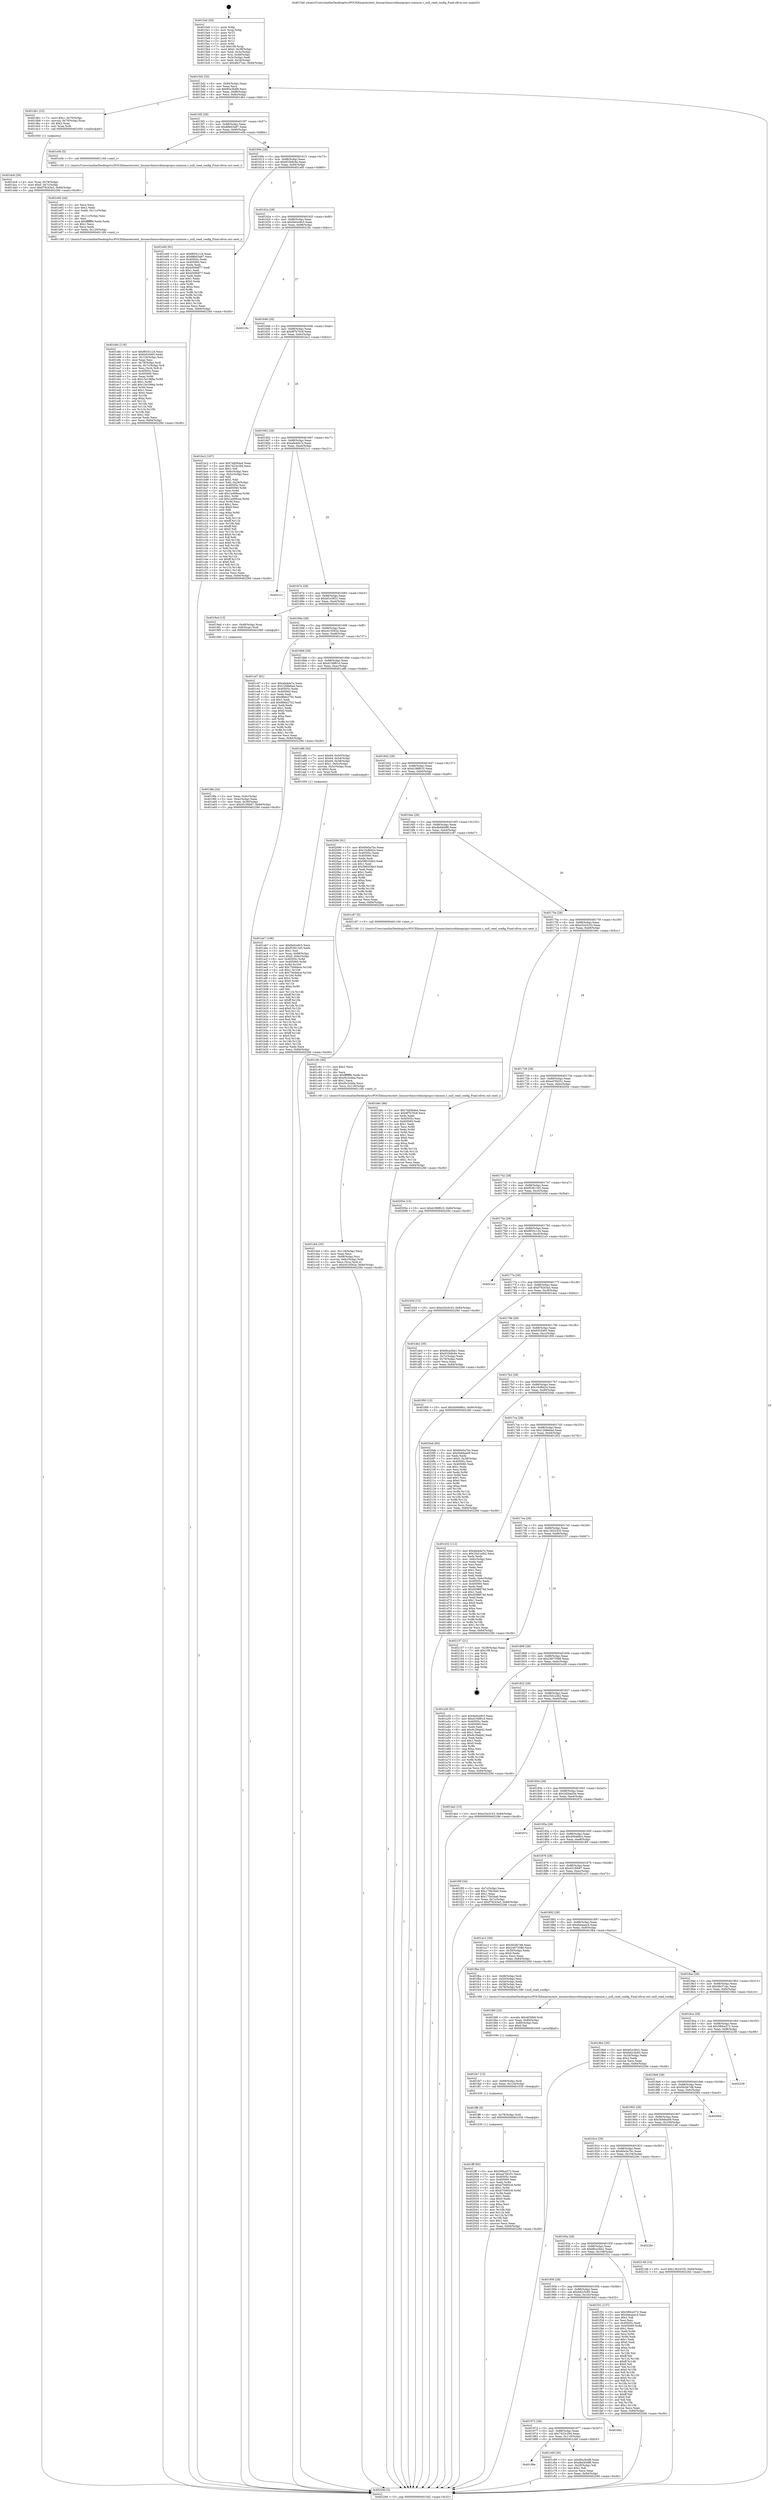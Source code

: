 digraph "0x4015a0" {
  label = "0x4015a0 (/mnt/c/Users/mathe/Desktop/tcc/POCII/binaries/extr_linuxarchmicroblazepcipci-common.c_null_read_config_Final-ollvm.out::main(0))"
  labelloc = "t"
  node[shape=record]

  Entry [label="",width=0.3,height=0.3,shape=circle,fillcolor=black,style=filled]
  "0x4015d2" [label="{
     0x4015d2 [32]\l
     | [instrs]\l
     &nbsp;&nbsp;0x4015d2 \<+6\>: mov -0x84(%rbp),%eax\l
     &nbsp;&nbsp;0x4015d8 \<+2\>: mov %eax,%ecx\l
     &nbsp;&nbsp;0x4015da \<+6\>: sub $0x80a3b4f8,%ecx\l
     &nbsp;&nbsp;0x4015e0 \<+6\>: mov %eax,-0x88(%rbp)\l
     &nbsp;&nbsp;0x4015e6 \<+6\>: mov %ecx,-0x8c(%rbp)\l
     &nbsp;&nbsp;0x4015ec \<+6\>: je 0000000000401db1 \<main+0x811\>\l
  }"]
  "0x401db1" [label="{
     0x401db1 [23]\l
     | [instrs]\l
     &nbsp;&nbsp;0x401db1 \<+7\>: movl $0x1,-0x70(%rbp)\l
     &nbsp;&nbsp;0x401db8 \<+4\>: movslq -0x70(%rbp),%rax\l
     &nbsp;&nbsp;0x401dbc \<+4\>: shl $0x2,%rax\l
     &nbsp;&nbsp;0x401dc0 \<+3\>: mov %rax,%rdi\l
     &nbsp;&nbsp;0x401dc3 \<+5\>: call 0000000000401050 \<malloc@plt\>\l
     | [calls]\l
     &nbsp;&nbsp;0x401050 \{1\} (unknown)\l
  }"]
  "0x4015f2" [label="{
     0x4015f2 [28]\l
     | [instrs]\l
     &nbsp;&nbsp;0x4015f2 \<+5\>: jmp 00000000004015f7 \<main+0x57\>\l
     &nbsp;&nbsp;0x4015f7 \<+6\>: mov -0x88(%rbp),%eax\l
     &nbsp;&nbsp;0x4015fd \<+5\>: sub $0x88b03a87,%eax\l
     &nbsp;&nbsp;0x401602 \<+6\>: mov %eax,-0x90(%rbp)\l
     &nbsp;&nbsp;0x401608 \<+6\>: je 0000000000401e5b \<main+0x8bb\>\l
  }"]
  Exit [label="",width=0.3,height=0.3,shape=circle,fillcolor=black,style=filled,peripheries=2]
  "0x401e5b" [label="{
     0x401e5b [5]\l
     | [instrs]\l
     &nbsp;&nbsp;0x401e5b \<+5\>: call 0000000000401160 \<next_i\>\l
     | [calls]\l
     &nbsp;&nbsp;0x401160 \{1\} (/mnt/c/Users/mathe/Desktop/tcc/POCII/binaries/extr_linuxarchmicroblazepcipci-common.c_null_read_config_Final-ollvm.out::next_i)\l
  }"]
  "0x40160e" [label="{
     0x40160e [28]\l
     | [instrs]\l
     &nbsp;&nbsp;0x40160e \<+5\>: jmp 0000000000401613 \<main+0x73\>\l
     &nbsp;&nbsp;0x401613 \<+6\>: mov -0x88(%rbp),%eax\l
     &nbsp;&nbsp;0x401619 \<+5\>: sub $0x933b8c6e,%eax\l
     &nbsp;&nbsp;0x40161e \<+6\>: mov %eax,-0x94(%rbp)\l
     &nbsp;&nbsp;0x401624 \<+6\>: je 0000000000401e00 \<main+0x860\>\l
  }"]
  "0x401fff" [label="{
     0x401fff [95]\l
     | [instrs]\l
     &nbsp;&nbsp;0x401fff \<+5\>: mov $0x589ce572,%eax\l
     &nbsp;&nbsp;0x402004 \<+5\>: mov $0xed7f4331,%ecx\l
     &nbsp;&nbsp;0x402009 \<+7\>: mov 0x40505c,%edx\l
     &nbsp;&nbsp;0x402010 \<+7\>: mov 0x405060,%esi\l
     &nbsp;&nbsp;0x402017 \<+3\>: mov %edx,%r9d\l
     &nbsp;&nbsp;0x40201a \<+7\>: add $0xb70d65c8,%r9d\l
     &nbsp;&nbsp;0x402021 \<+4\>: sub $0x1,%r9d\l
     &nbsp;&nbsp;0x402025 \<+7\>: sub $0xb70d65c8,%r9d\l
     &nbsp;&nbsp;0x40202c \<+4\>: imul %r9d,%edx\l
     &nbsp;&nbsp;0x402030 \<+3\>: and $0x1,%edx\l
     &nbsp;&nbsp;0x402033 \<+3\>: cmp $0x0,%edx\l
     &nbsp;&nbsp;0x402036 \<+4\>: sete %r10b\l
     &nbsp;&nbsp;0x40203a \<+3\>: cmp $0xa,%esi\l
     &nbsp;&nbsp;0x40203d \<+4\>: setl %r11b\l
     &nbsp;&nbsp;0x402041 \<+3\>: mov %r10b,%bl\l
     &nbsp;&nbsp;0x402044 \<+3\>: and %r11b,%bl\l
     &nbsp;&nbsp;0x402047 \<+3\>: xor %r11b,%r10b\l
     &nbsp;&nbsp;0x40204a \<+3\>: or %r10b,%bl\l
     &nbsp;&nbsp;0x40204d \<+3\>: test $0x1,%bl\l
     &nbsp;&nbsp;0x402050 \<+3\>: cmovne %ecx,%eax\l
     &nbsp;&nbsp;0x402053 \<+6\>: mov %eax,-0x84(%rbp)\l
     &nbsp;&nbsp;0x402059 \<+5\>: jmp 000000000040229d \<main+0xcfd\>\l
  }"]
  "0x401e00" [label="{
     0x401e00 [91]\l
     | [instrs]\l
     &nbsp;&nbsp;0x401e00 \<+5\>: mov $0xf655c124,%eax\l
     &nbsp;&nbsp;0x401e05 \<+5\>: mov $0x88b03a87,%ecx\l
     &nbsp;&nbsp;0x401e0a \<+7\>: mov 0x40505c,%edx\l
     &nbsp;&nbsp;0x401e11 \<+7\>: mov 0x405060,%esi\l
     &nbsp;&nbsp;0x401e18 \<+2\>: mov %edx,%edi\l
     &nbsp;&nbsp;0x401e1a \<+6\>: sub $0xb508df77,%edi\l
     &nbsp;&nbsp;0x401e20 \<+3\>: sub $0x1,%edi\l
     &nbsp;&nbsp;0x401e23 \<+6\>: add $0xb508df77,%edi\l
     &nbsp;&nbsp;0x401e29 \<+3\>: imul %edi,%edx\l
     &nbsp;&nbsp;0x401e2c \<+3\>: and $0x1,%edx\l
     &nbsp;&nbsp;0x401e2f \<+3\>: cmp $0x0,%edx\l
     &nbsp;&nbsp;0x401e32 \<+4\>: sete %r8b\l
     &nbsp;&nbsp;0x401e36 \<+3\>: cmp $0xa,%esi\l
     &nbsp;&nbsp;0x401e39 \<+4\>: setl %r9b\l
     &nbsp;&nbsp;0x401e3d \<+3\>: mov %r8b,%r10b\l
     &nbsp;&nbsp;0x401e40 \<+3\>: and %r9b,%r10b\l
     &nbsp;&nbsp;0x401e43 \<+3\>: xor %r9b,%r8b\l
     &nbsp;&nbsp;0x401e46 \<+3\>: or %r8b,%r10b\l
     &nbsp;&nbsp;0x401e49 \<+4\>: test $0x1,%r10b\l
     &nbsp;&nbsp;0x401e4d \<+3\>: cmovne %ecx,%eax\l
     &nbsp;&nbsp;0x401e50 \<+6\>: mov %eax,-0x84(%rbp)\l
     &nbsp;&nbsp;0x401e56 \<+5\>: jmp 000000000040229d \<main+0xcfd\>\l
  }"]
  "0x40162a" [label="{
     0x40162a [28]\l
     | [instrs]\l
     &nbsp;&nbsp;0x40162a \<+5\>: jmp 000000000040162f \<main+0x8f\>\l
     &nbsp;&nbsp;0x40162f \<+6\>: mov -0x88(%rbp),%eax\l
     &nbsp;&nbsp;0x401635 \<+5\>: sub $0x9a0ce9c5,%eax\l
     &nbsp;&nbsp;0x40163a \<+6\>: mov %eax,-0x98(%rbp)\l
     &nbsp;&nbsp;0x401640 \<+6\>: je 000000000040216c \<main+0xbcc\>\l
  }"]
  "0x401ff6" [label="{
     0x401ff6 [9]\l
     | [instrs]\l
     &nbsp;&nbsp;0x401ff6 \<+4\>: mov -0x78(%rbp),%rdi\l
     &nbsp;&nbsp;0x401ffa \<+5\>: call 0000000000401030 \<free@plt\>\l
     | [calls]\l
     &nbsp;&nbsp;0x401030 \{1\} (unknown)\l
  }"]
  "0x40216c" [label="{
     0x40216c\l
  }", style=dashed]
  "0x401646" [label="{
     0x401646 [28]\l
     | [instrs]\l
     &nbsp;&nbsp;0x401646 \<+5\>: jmp 000000000040164b \<main+0xab\>\l
     &nbsp;&nbsp;0x40164b \<+6\>: mov -0x88(%rbp),%eax\l
     &nbsp;&nbsp;0x401651 \<+5\>: sub $0x9f7b70c8,%eax\l
     &nbsp;&nbsp;0x401656 \<+6\>: mov %eax,-0x9c(%rbp)\l
     &nbsp;&nbsp;0x40165c \<+6\>: je 0000000000401bc2 \<main+0x622\>\l
  }"]
  "0x401fe7" [label="{
     0x401fe7 [15]\l
     | [instrs]\l
     &nbsp;&nbsp;0x401fe7 \<+4\>: mov -0x68(%rbp),%rdi\l
     &nbsp;&nbsp;0x401feb \<+6\>: mov %eax,-0x124(%rbp)\l
     &nbsp;&nbsp;0x401ff1 \<+5\>: call 0000000000401030 \<free@plt\>\l
     | [calls]\l
     &nbsp;&nbsp;0x401030 \{1\} (unknown)\l
  }"]
  "0x401bc2" [label="{
     0x401bc2 [167]\l
     | [instrs]\l
     &nbsp;&nbsp;0x401bc2 \<+5\>: mov $0x7dd564e4,%eax\l
     &nbsp;&nbsp;0x401bc7 \<+5\>: mov $0x7423c294,%ecx\l
     &nbsp;&nbsp;0x401bcc \<+2\>: mov $0x1,%dl\l
     &nbsp;&nbsp;0x401bce \<+3\>: mov -0x6c(%rbp),%esi\l
     &nbsp;&nbsp;0x401bd1 \<+3\>: cmp -0x5c(%rbp),%esi\l
     &nbsp;&nbsp;0x401bd4 \<+4\>: setl %dil\l
     &nbsp;&nbsp;0x401bd8 \<+4\>: and $0x1,%dil\l
     &nbsp;&nbsp;0x401bdc \<+4\>: mov %dil,-0x29(%rbp)\l
     &nbsp;&nbsp;0x401be0 \<+7\>: mov 0x40505c,%esi\l
     &nbsp;&nbsp;0x401be7 \<+8\>: mov 0x405060,%r8d\l
     &nbsp;&nbsp;0x401bef \<+3\>: mov %esi,%r9d\l
     &nbsp;&nbsp;0x401bf2 \<+7\>: add $0x1a499cea,%r9d\l
     &nbsp;&nbsp;0x401bf9 \<+4\>: sub $0x1,%r9d\l
     &nbsp;&nbsp;0x401bfd \<+7\>: sub $0x1a499cea,%r9d\l
     &nbsp;&nbsp;0x401c04 \<+4\>: imul %r9d,%esi\l
     &nbsp;&nbsp;0x401c08 \<+3\>: and $0x1,%esi\l
     &nbsp;&nbsp;0x401c0b \<+3\>: cmp $0x0,%esi\l
     &nbsp;&nbsp;0x401c0e \<+4\>: sete %dil\l
     &nbsp;&nbsp;0x401c12 \<+4\>: cmp $0xa,%r8d\l
     &nbsp;&nbsp;0x401c16 \<+4\>: setl %r10b\l
     &nbsp;&nbsp;0x401c1a \<+3\>: mov %dil,%r11b\l
     &nbsp;&nbsp;0x401c1d \<+4\>: xor $0xff,%r11b\l
     &nbsp;&nbsp;0x401c21 \<+3\>: mov %r10b,%bl\l
     &nbsp;&nbsp;0x401c24 \<+3\>: xor $0xff,%bl\l
     &nbsp;&nbsp;0x401c27 \<+3\>: xor $0x0,%dl\l
     &nbsp;&nbsp;0x401c2a \<+3\>: mov %r11b,%r14b\l
     &nbsp;&nbsp;0x401c2d \<+4\>: and $0x0,%r14b\l
     &nbsp;&nbsp;0x401c31 \<+3\>: and %dl,%dil\l
     &nbsp;&nbsp;0x401c34 \<+3\>: mov %bl,%r15b\l
     &nbsp;&nbsp;0x401c37 \<+4\>: and $0x0,%r15b\l
     &nbsp;&nbsp;0x401c3b \<+3\>: and %dl,%r10b\l
     &nbsp;&nbsp;0x401c3e \<+3\>: or %dil,%r14b\l
     &nbsp;&nbsp;0x401c41 \<+3\>: or %r10b,%r15b\l
     &nbsp;&nbsp;0x401c44 \<+3\>: xor %r15b,%r14b\l
     &nbsp;&nbsp;0x401c47 \<+3\>: or %bl,%r11b\l
     &nbsp;&nbsp;0x401c4a \<+4\>: xor $0xff,%r11b\l
     &nbsp;&nbsp;0x401c4e \<+3\>: or $0x0,%dl\l
     &nbsp;&nbsp;0x401c51 \<+3\>: and %dl,%r11b\l
     &nbsp;&nbsp;0x401c54 \<+3\>: or %r11b,%r14b\l
     &nbsp;&nbsp;0x401c57 \<+4\>: test $0x1,%r14b\l
     &nbsp;&nbsp;0x401c5b \<+3\>: cmovne %ecx,%eax\l
     &nbsp;&nbsp;0x401c5e \<+6\>: mov %eax,-0x84(%rbp)\l
     &nbsp;&nbsp;0x401c64 \<+5\>: jmp 000000000040229d \<main+0xcfd\>\l
  }"]
  "0x401662" [label="{
     0x401662 [28]\l
     | [instrs]\l
     &nbsp;&nbsp;0x401662 \<+5\>: jmp 0000000000401667 \<main+0xc7\>\l
     &nbsp;&nbsp;0x401667 \<+6\>: mov -0x88(%rbp),%eax\l
     &nbsp;&nbsp;0x40166d \<+5\>: sub $0xafa4da7e,%eax\l
     &nbsp;&nbsp;0x401672 \<+6\>: mov %eax,-0xa0(%rbp)\l
     &nbsp;&nbsp;0x401678 \<+6\>: je 00000000004021c1 \<main+0xc21\>\l
  }"]
  "0x401fd0" [label="{
     0x401fd0 [23]\l
     | [instrs]\l
     &nbsp;&nbsp;0x401fd0 \<+10\>: movabs $0x4030b6,%rdi\l
     &nbsp;&nbsp;0x401fda \<+3\>: mov %eax,-0x80(%rbp)\l
     &nbsp;&nbsp;0x401fdd \<+3\>: mov -0x80(%rbp),%esi\l
     &nbsp;&nbsp;0x401fe0 \<+2\>: mov $0x0,%al\l
     &nbsp;&nbsp;0x401fe2 \<+5\>: call 0000000000401040 \<printf@plt\>\l
     | [calls]\l
     &nbsp;&nbsp;0x401040 \{1\} (unknown)\l
  }"]
  "0x4021c1" [label="{
     0x4021c1\l
  }", style=dashed]
  "0x40167e" [label="{
     0x40167e [28]\l
     | [instrs]\l
     &nbsp;&nbsp;0x40167e \<+5\>: jmp 0000000000401683 \<main+0xe3\>\l
     &nbsp;&nbsp;0x401683 \<+6\>: mov -0x88(%rbp),%eax\l
     &nbsp;&nbsp;0x401689 \<+5\>: sub $0xbf1e3831,%eax\l
     &nbsp;&nbsp;0x40168e \<+6\>: mov %eax,-0xa4(%rbp)\l
     &nbsp;&nbsp;0x401694 \<+6\>: je 00000000004019ed \<main+0x44d\>\l
  }"]
  "0x401e8c" [label="{
     0x401e8c [116]\l
     | [instrs]\l
     &nbsp;&nbsp;0x401e8c \<+5\>: mov $0xf655c124,%ecx\l
     &nbsp;&nbsp;0x401e91 \<+5\>: mov $0xfcf16465,%edx\l
     &nbsp;&nbsp;0x401e96 \<+6\>: mov -0x120(%rbp),%esi\l
     &nbsp;&nbsp;0x401e9c \<+3\>: imul %eax,%esi\l
     &nbsp;&nbsp;0x401e9f \<+4\>: mov -0x78(%rbp),%rdi\l
     &nbsp;&nbsp;0x401ea3 \<+4\>: movslq -0x7c(%rbp),%r8\l
     &nbsp;&nbsp;0x401ea7 \<+4\>: mov %esi,(%rdi,%r8,4)\l
     &nbsp;&nbsp;0x401eab \<+7\>: mov 0x40505c,%eax\l
     &nbsp;&nbsp;0x401eb2 \<+7\>: mov 0x405060,%esi\l
     &nbsp;&nbsp;0x401eb9 \<+3\>: mov %eax,%r9d\l
     &nbsp;&nbsp;0x401ebc \<+7\>: sub $0x15e1066a,%r9d\l
     &nbsp;&nbsp;0x401ec3 \<+4\>: sub $0x1,%r9d\l
     &nbsp;&nbsp;0x401ec7 \<+7\>: add $0x15e1066a,%r9d\l
     &nbsp;&nbsp;0x401ece \<+4\>: imul %r9d,%eax\l
     &nbsp;&nbsp;0x401ed2 \<+3\>: and $0x1,%eax\l
     &nbsp;&nbsp;0x401ed5 \<+3\>: cmp $0x0,%eax\l
     &nbsp;&nbsp;0x401ed8 \<+4\>: sete %r10b\l
     &nbsp;&nbsp;0x401edc \<+3\>: cmp $0xa,%esi\l
     &nbsp;&nbsp;0x401edf \<+4\>: setl %r11b\l
     &nbsp;&nbsp;0x401ee3 \<+3\>: mov %r10b,%bl\l
     &nbsp;&nbsp;0x401ee6 \<+3\>: and %r11b,%bl\l
     &nbsp;&nbsp;0x401ee9 \<+3\>: xor %r11b,%r10b\l
     &nbsp;&nbsp;0x401eec \<+3\>: or %r10b,%bl\l
     &nbsp;&nbsp;0x401eef \<+3\>: test $0x1,%bl\l
     &nbsp;&nbsp;0x401ef2 \<+3\>: cmovne %edx,%ecx\l
     &nbsp;&nbsp;0x401ef5 \<+6\>: mov %ecx,-0x84(%rbp)\l
     &nbsp;&nbsp;0x401efb \<+5\>: jmp 000000000040229d \<main+0xcfd\>\l
  }"]
  "0x4019ed" [label="{
     0x4019ed [13]\l
     | [instrs]\l
     &nbsp;&nbsp;0x4019ed \<+4\>: mov -0x48(%rbp),%rax\l
     &nbsp;&nbsp;0x4019f1 \<+4\>: mov 0x8(%rax),%rdi\l
     &nbsp;&nbsp;0x4019f5 \<+5\>: call 0000000000401060 \<atoi@plt\>\l
     | [calls]\l
     &nbsp;&nbsp;0x401060 \{1\} (unknown)\l
  }"]
  "0x40169a" [label="{
     0x40169a [28]\l
     | [instrs]\l
     &nbsp;&nbsp;0x40169a \<+5\>: jmp 000000000040169f \<main+0xff\>\l
     &nbsp;&nbsp;0x40169f \<+6\>: mov -0x88(%rbp),%eax\l
     &nbsp;&nbsp;0x4016a5 \<+5\>: sub $0xc610562e,%eax\l
     &nbsp;&nbsp;0x4016aa \<+6\>: mov %eax,-0xa8(%rbp)\l
     &nbsp;&nbsp;0x4016b0 \<+6\>: je 0000000000401cd7 \<main+0x737\>\l
  }"]
  "0x401e60" [label="{
     0x401e60 [44]\l
     | [instrs]\l
     &nbsp;&nbsp;0x401e60 \<+2\>: xor %ecx,%ecx\l
     &nbsp;&nbsp;0x401e62 \<+5\>: mov $0x2,%edx\l
     &nbsp;&nbsp;0x401e67 \<+6\>: mov %edx,-0x11c(%rbp)\l
     &nbsp;&nbsp;0x401e6d \<+1\>: cltd\l
     &nbsp;&nbsp;0x401e6e \<+6\>: mov -0x11c(%rbp),%esi\l
     &nbsp;&nbsp;0x401e74 \<+2\>: idiv %esi\l
     &nbsp;&nbsp;0x401e76 \<+6\>: imul $0xfffffffe,%edx,%edx\l
     &nbsp;&nbsp;0x401e7c \<+3\>: sub $0x1,%ecx\l
     &nbsp;&nbsp;0x401e7f \<+2\>: sub %ecx,%edx\l
     &nbsp;&nbsp;0x401e81 \<+6\>: mov %edx,-0x120(%rbp)\l
     &nbsp;&nbsp;0x401e87 \<+5\>: call 0000000000401160 \<next_i\>\l
     | [calls]\l
     &nbsp;&nbsp;0x401160 \{1\} (/mnt/c/Users/mathe/Desktop/tcc/POCII/binaries/extr_linuxarchmicroblazepcipci-common.c_null_read_config_Final-ollvm.out::next_i)\l
  }"]
  "0x401cd7" [label="{
     0x401cd7 [91]\l
     | [instrs]\l
     &nbsp;&nbsp;0x401cd7 \<+5\>: mov $0xafa4da7e,%eax\l
     &nbsp;&nbsp;0x401cdc \<+5\>: mov $0x1268e6ad,%ecx\l
     &nbsp;&nbsp;0x401ce1 \<+7\>: mov 0x40505c,%edx\l
     &nbsp;&nbsp;0x401ce8 \<+7\>: mov 0x405060,%esi\l
     &nbsp;&nbsp;0x401cef \<+2\>: mov %edx,%edi\l
     &nbsp;&nbsp;0x401cf1 \<+6\>: sub $0x966e2702,%edi\l
     &nbsp;&nbsp;0x401cf7 \<+3\>: sub $0x1,%edi\l
     &nbsp;&nbsp;0x401cfa \<+6\>: add $0x966e2702,%edi\l
     &nbsp;&nbsp;0x401d00 \<+3\>: imul %edi,%edx\l
     &nbsp;&nbsp;0x401d03 \<+3\>: and $0x1,%edx\l
     &nbsp;&nbsp;0x401d06 \<+3\>: cmp $0x0,%edx\l
     &nbsp;&nbsp;0x401d09 \<+4\>: sete %r8b\l
     &nbsp;&nbsp;0x401d0d \<+3\>: cmp $0xa,%esi\l
     &nbsp;&nbsp;0x401d10 \<+4\>: setl %r9b\l
     &nbsp;&nbsp;0x401d14 \<+3\>: mov %r8b,%r10b\l
     &nbsp;&nbsp;0x401d17 \<+3\>: and %r9b,%r10b\l
     &nbsp;&nbsp;0x401d1a \<+3\>: xor %r9b,%r8b\l
     &nbsp;&nbsp;0x401d1d \<+3\>: or %r8b,%r10b\l
     &nbsp;&nbsp;0x401d20 \<+4\>: test $0x1,%r10b\l
     &nbsp;&nbsp;0x401d24 \<+3\>: cmovne %ecx,%eax\l
     &nbsp;&nbsp;0x401d27 \<+6\>: mov %eax,-0x84(%rbp)\l
     &nbsp;&nbsp;0x401d2d \<+5\>: jmp 000000000040229d \<main+0xcfd\>\l
  }"]
  "0x4016b6" [label="{
     0x4016b6 [28]\l
     | [instrs]\l
     &nbsp;&nbsp;0x4016b6 \<+5\>: jmp 00000000004016bb \<main+0x11b\>\l
     &nbsp;&nbsp;0x4016bb \<+6\>: mov -0x88(%rbp),%eax\l
     &nbsp;&nbsp;0x4016c1 \<+5\>: sub $0xd156f61d,%eax\l
     &nbsp;&nbsp;0x4016c6 \<+6\>: mov %eax,-0xac(%rbp)\l
     &nbsp;&nbsp;0x4016cc \<+6\>: je 0000000000401a8b \<main+0x4eb\>\l
  }"]
  "0x401dc8" [label="{
     0x401dc8 [26]\l
     | [instrs]\l
     &nbsp;&nbsp;0x401dc8 \<+4\>: mov %rax,-0x78(%rbp)\l
     &nbsp;&nbsp;0x401dcc \<+7\>: movl $0x0,-0x7c(%rbp)\l
     &nbsp;&nbsp;0x401dd3 \<+10\>: movl $0xf79243a3,-0x84(%rbp)\l
     &nbsp;&nbsp;0x401ddd \<+5\>: jmp 000000000040229d \<main+0xcfd\>\l
  }"]
  "0x401a8b" [label="{
     0x401a8b [44]\l
     | [instrs]\l
     &nbsp;&nbsp;0x401a8b \<+7\>: movl $0x64,-0x50(%rbp)\l
     &nbsp;&nbsp;0x401a92 \<+7\>: movl $0x64,-0x54(%rbp)\l
     &nbsp;&nbsp;0x401a99 \<+7\>: movl $0x64,-0x58(%rbp)\l
     &nbsp;&nbsp;0x401aa0 \<+7\>: movl $0x1,-0x5c(%rbp)\l
     &nbsp;&nbsp;0x401aa7 \<+4\>: movslq -0x5c(%rbp),%rax\l
     &nbsp;&nbsp;0x401aab \<+4\>: shl $0x2,%rax\l
     &nbsp;&nbsp;0x401aaf \<+3\>: mov %rax,%rdi\l
     &nbsp;&nbsp;0x401ab2 \<+5\>: call 0000000000401050 \<malloc@plt\>\l
     | [calls]\l
     &nbsp;&nbsp;0x401050 \{1\} (unknown)\l
  }"]
  "0x4016d2" [label="{
     0x4016d2 [28]\l
     | [instrs]\l
     &nbsp;&nbsp;0x4016d2 \<+5\>: jmp 00000000004016d7 \<main+0x137\>\l
     &nbsp;&nbsp;0x4016d7 \<+6\>: mov -0x88(%rbp),%eax\l
     &nbsp;&nbsp;0x4016dd \<+5\>: sub $0xd186f610,%eax\l
     &nbsp;&nbsp;0x4016e2 \<+6\>: mov %eax,-0xb0(%rbp)\l
     &nbsp;&nbsp;0x4016e8 \<+6\>: je 0000000000402090 \<main+0xaf0\>\l
  }"]
  "0x401cb4" [label="{
     0x401cb4 [35]\l
     | [instrs]\l
     &nbsp;&nbsp;0x401cb4 \<+6\>: mov -0x118(%rbp),%ecx\l
     &nbsp;&nbsp;0x401cba \<+3\>: imul %eax,%ecx\l
     &nbsp;&nbsp;0x401cbd \<+4\>: mov -0x68(%rbp),%rsi\l
     &nbsp;&nbsp;0x401cc1 \<+4\>: movslq -0x6c(%rbp),%rdi\l
     &nbsp;&nbsp;0x401cc5 \<+3\>: mov %ecx,(%rsi,%rdi,4)\l
     &nbsp;&nbsp;0x401cc8 \<+10\>: movl $0xc610562e,-0x84(%rbp)\l
     &nbsp;&nbsp;0x401cd2 \<+5\>: jmp 000000000040229d \<main+0xcfd\>\l
  }"]
  "0x402090" [label="{
     0x402090 [91]\l
     | [instrs]\l
     &nbsp;&nbsp;0x402090 \<+5\>: mov $0x60e5a7bc,%eax\l
     &nbsp;&nbsp;0x402095 \<+5\>: mov $0x10cf6d24,%ecx\l
     &nbsp;&nbsp;0x40209a \<+7\>: mov 0x40505c,%edx\l
     &nbsp;&nbsp;0x4020a1 \<+7\>: mov 0x405060,%esi\l
     &nbsp;&nbsp;0x4020a8 \<+2\>: mov %edx,%edi\l
     &nbsp;&nbsp;0x4020aa \<+6\>: sub $0x586204b3,%edi\l
     &nbsp;&nbsp;0x4020b0 \<+3\>: sub $0x1,%edi\l
     &nbsp;&nbsp;0x4020b3 \<+6\>: add $0x586204b3,%edi\l
     &nbsp;&nbsp;0x4020b9 \<+3\>: imul %edi,%edx\l
     &nbsp;&nbsp;0x4020bc \<+3\>: and $0x1,%edx\l
     &nbsp;&nbsp;0x4020bf \<+3\>: cmp $0x0,%edx\l
     &nbsp;&nbsp;0x4020c2 \<+4\>: sete %r8b\l
     &nbsp;&nbsp;0x4020c6 \<+3\>: cmp $0xa,%esi\l
     &nbsp;&nbsp;0x4020c9 \<+4\>: setl %r9b\l
     &nbsp;&nbsp;0x4020cd \<+3\>: mov %r8b,%r10b\l
     &nbsp;&nbsp;0x4020d0 \<+3\>: and %r9b,%r10b\l
     &nbsp;&nbsp;0x4020d3 \<+3\>: xor %r9b,%r8b\l
     &nbsp;&nbsp;0x4020d6 \<+3\>: or %r8b,%r10b\l
     &nbsp;&nbsp;0x4020d9 \<+4\>: test $0x1,%r10b\l
     &nbsp;&nbsp;0x4020dd \<+3\>: cmovne %ecx,%eax\l
     &nbsp;&nbsp;0x4020e0 \<+6\>: mov %eax,-0x84(%rbp)\l
     &nbsp;&nbsp;0x4020e6 \<+5\>: jmp 000000000040229d \<main+0xcfd\>\l
  }"]
  "0x4016ee" [label="{
     0x4016ee [28]\l
     | [instrs]\l
     &nbsp;&nbsp;0x4016ee \<+5\>: jmp 00000000004016f3 \<main+0x153\>\l
     &nbsp;&nbsp;0x4016f3 \<+6\>: mov -0x88(%rbp),%eax\l
     &nbsp;&nbsp;0x4016f9 \<+5\>: sub $0xdbd40df8,%eax\l
     &nbsp;&nbsp;0x4016fe \<+6\>: mov %eax,-0xb4(%rbp)\l
     &nbsp;&nbsp;0x401704 \<+6\>: je 0000000000401c87 \<main+0x6e7\>\l
  }"]
  "0x401c8c" [label="{
     0x401c8c [40]\l
     | [instrs]\l
     &nbsp;&nbsp;0x401c8c \<+5\>: mov $0x2,%ecx\l
     &nbsp;&nbsp;0x401c91 \<+1\>: cltd\l
     &nbsp;&nbsp;0x401c92 \<+2\>: idiv %ecx\l
     &nbsp;&nbsp;0x401c94 \<+6\>: imul $0xfffffffe,%edx,%ecx\l
     &nbsp;&nbsp;0x401c9a \<+6\>: add $0xd5c3cbba,%ecx\l
     &nbsp;&nbsp;0x401ca0 \<+3\>: add $0x1,%ecx\l
     &nbsp;&nbsp;0x401ca3 \<+6\>: sub $0xd5c3cbba,%ecx\l
     &nbsp;&nbsp;0x401ca9 \<+6\>: mov %ecx,-0x118(%rbp)\l
     &nbsp;&nbsp;0x401caf \<+5\>: call 0000000000401160 \<next_i\>\l
     | [calls]\l
     &nbsp;&nbsp;0x401160 \{1\} (/mnt/c/Users/mathe/Desktop/tcc/POCII/binaries/extr_linuxarchmicroblazepcipci-common.c_null_read_config_Final-ollvm.out::next_i)\l
  }"]
  "0x401c87" [label="{
     0x401c87 [5]\l
     | [instrs]\l
     &nbsp;&nbsp;0x401c87 \<+5\>: call 0000000000401160 \<next_i\>\l
     | [calls]\l
     &nbsp;&nbsp;0x401160 \{1\} (/mnt/c/Users/mathe/Desktop/tcc/POCII/binaries/extr_linuxarchmicroblazepcipci-common.c_null_read_config_Final-ollvm.out::next_i)\l
  }"]
  "0x40170a" [label="{
     0x40170a [28]\l
     | [instrs]\l
     &nbsp;&nbsp;0x40170a \<+5\>: jmp 000000000040170f \<main+0x16f\>\l
     &nbsp;&nbsp;0x40170f \<+6\>: mov -0x88(%rbp),%eax\l
     &nbsp;&nbsp;0x401715 \<+5\>: sub $0xe32e3c53,%eax\l
     &nbsp;&nbsp;0x40171a \<+6\>: mov %eax,-0xb8(%rbp)\l
     &nbsp;&nbsp;0x401720 \<+6\>: je 0000000000401b6c \<main+0x5cc\>\l
  }"]
  "0x40198e" [label="{
     0x40198e\l
  }", style=dashed]
  "0x401b6c" [label="{
     0x401b6c [86]\l
     | [instrs]\l
     &nbsp;&nbsp;0x401b6c \<+5\>: mov $0x7dd564e4,%eax\l
     &nbsp;&nbsp;0x401b71 \<+5\>: mov $0x9f7b70c8,%ecx\l
     &nbsp;&nbsp;0x401b76 \<+2\>: xor %edx,%edx\l
     &nbsp;&nbsp;0x401b78 \<+7\>: mov 0x40505c,%esi\l
     &nbsp;&nbsp;0x401b7f \<+7\>: mov 0x405060,%edi\l
     &nbsp;&nbsp;0x401b86 \<+3\>: sub $0x1,%edx\l
     &nbsp;&nbsp;0x401b89 \<+3\>: mov %esi,%r8d\l
     &nbsp;&nbsp;0x401b8c \<+3\>: add %edx,%r8d\l
     &nbsp;&nbsp;0x401b8f \<+4\>: imul %r8d,%esi\l
     &nbsp;&nbsp;0x401b93 \<+3\>: and $0x1,%esi\l
     &nbsp;&nbsp;0x401b96 \<+3\>: cmp $0x0,%esi\l
     &nbsp;&nbsp;0x401b99 \<+4\>: sete %r9b\l
     &nbsp;&nbsp;0x401b9d \<+3\>: cmp $0xa,%edi\l
     &nbsp;&nbsp;0x401ba0 \<+4\>: setl %r10b\l
     &nbsp;&nbsp;0x401ba4 \<+3\>: mov %r9b,%r11b\l
     &nbsp;&nbsp;0x401ba7 \<+3\>: and %r10b,%r11b\l
     &nbsp;&nbsp;0x401baa \<+3\>: xor %r10b,%r9b\l
     &nbsp;&nbsp;0x401bad \<+3\>: or %r9b,%r11b\l
     &nbsp;&nbsp;0x401bb0 \<+4\>: test $0x1,%r11b\l
     &nbsp;&nbsp;0x401bb4 \<+3\>: cmovne %ecx,%eax\l
     &nbsp;&nbsp;0x401bb7 \<+6\>: mov %eax,-0x84(%rbp)\l
     &nbsp;&nbsp;0x401bbd \<+5\>: jmp 000000000040229d \<main+0xcfd\>\l
  }"]
  "0x401726" [label="{
     0x401726 [28]\l
     | [instrs]\l
     &nbsp;&nbsp;0x401726 \<+5\>: jmp 000000000040172b \<main+0x18b\>\l
     &nbsp;&nbsp;0x40172b \<+6\>: mov -0x88(%rbp),%eax\l
     &nbsp;&nbsp;0x401731 \<+5\>: sub $0xed7f4331,%eax\l
     &nbsp;&nbsp;0x401736 \<+6\>: mov %eax,-0xbc(%rbp)\l
     &nbsp;&nbsp;0x40173c \<+6\>: je 000000000040205e \<main+0xabe\>\l
  }"]
  "0x401c69" [label="{
     0x401c69 [30]\l
     | [instrs]\l
     &nbsp;&nbsp;0x401c69 \<+5\>: mov $0x80a3b4f8,%eax\l
     &nbsp;&nbsp;0x401c6e \<+5\>: mov $0xdbd40df8,%ecx\l
     &nbsp;&nbsp;0x401c73 \<+3\>: mov -0x29(%rbp),%dl\l
     &nbsp;&nbsp;0x401c76 \<+3\>: test $0x1,%dl\l
     &nbsp;&nbsp;0x401c79 \<+3\>: cmovne %ecx,%eax\l
     &nbsp;&nbsp;0x401c7c \<+6\>: mov %eax,-0x84(%rbp)\l
     &nbsp;&nbsp;0x401c82 \<+5\>: jmp 000000000040229d \<main+0xcfd\>\l
  }"]
  "0x40205e" [label="{
     0x40205e [15]\l
     | [instrs]\l
     &nbsp;&nbsp;0x40205e \<+10\>: movl $0xd186f610,-0x84(%rbp)\l
     &nbsp;&nbsp;0x402068 \<+5\>: jmp 000000000040229d \<main+0xcfd\>\l
  }"]
  "0x401742" [label="{
     0x401742 [28]\l
     | [instrs]\l
     &nbsp;&nbsp;0x401742 \<+5\>: jmp 0000000000401747 \<main+0x1a7\>\l
     &nbsp;&nbsp;0x401747 \<+6\>: mov -0x88(%rbp),%eax\l
     &nbsp;&nbsp;0x40174d \<+5\>: sub $0xf5381345,%eax\l
     &nbsp;&nbsp;0x401752 \<+6\>: mov %eax,-0xc0(%rbp)\l
     &nbsp;&nbsp;0x401758 \<+6\>: je 0000000000401b5d \<main+0x5bd\>\l
  }"]
  "0x401972" [label="{
     0x401972 [28]\l
     | [instrs]\l
     &nbsp;&nbsp;0x401972 \<+5\>: jmp 0000000000401977 \<main+0x3d7\>\l
     &nbsp;&nbsp;0x401977 \<+6\>: mov -0x88(%rbp),%eax\l
     &nbsp;&nbsp;0x40197d \<+5\>: sub $0x7423c294,%eax\l
     &nbsp;&nbsp;0x401982 \<+6\>: mov %eax,-0x110(%rbp)\l
     &nbsp;&nbsp;0x401988 \<+6\>: je 0000000000401c69 \<main+0x6c9\>\l
  }"]
  "0x401b5d" [label="{
     0x401b5d [15]\l
     | [instrs]\l
     &nbsp;&nbsp;0x401b5d \<+10\>: movl $0xe32e3c53,-0x84(%rbp)\l
     &nbsp;&nbsp;0x401b67 \<+5\>: jmp 000000000040229d \<main+0xcfd\>\l
  }"]
  "0x40175e" [label="{
     0x40175e [28]\l
     | [instrs]\l
     &nbsp;&nbsp;0x40175e \<+5\>: jmp 0000000000401763 \<main+0x1c3\>\l
     &nbsp;&nbsp;0x401763 \<+6\>: mov -0x88(%rbp),%eax\l
     &nbsp;&nbsp;0x401769 \<+5\>: sub $0xf655c124,%eax\l
     &nbsp;&nbsp;0x40176e \<+6\>: mov %eax,-0xc4(%rbp)\l
     &nbsp;&nbsp;0x401774 \<+6\>: je 00000000004021e3 \<main+0xc43\>\l
  }"]
  "0x4019d2" [label="{
     0x4019d2\l
  }", style=dashed]
  "0x4021e3" [label="{
     0x4021e3\l
  }", style=dashed]
  "0x40177a" [label="{
     0x40177a [28]\l
     | [instrs]\l
     &nbsp;&nbsp;0x40177a \<+5\>: jmp 000000000040177f \<main+0x1df\>\l
     &nbsp;&nbsp;0x40177f \<+6\>: mov -0x88(%rbp),%eax\l
     &nbsp;&nbsp;0x401785 \<+5\>: sub $0xf79243a3,%eax\l
     &nbsp;&nbsp;0x40178a \<+6\>: mov %eax,-0xc8(%rbp)\l
     &nbsp;&nbsp;0x401790 \<+6\>: je 0000000000401de2 \<main+0x842\>\l
  }"]
  "0x401956" [label="{
     0x401956 [28]\l
     | [instrs]\l
     &nbsp;&nbsp;0x401956 \<+5\>: jmp 000000000040195b \<main+0x3bb\>\l
     &nbsp;&nbsp;0x40195b \<+6\>: mov -0x88(%rbp),%eax\l
     &nbsp;&nbsp;0x401961 \<+5\>: sub $0x6d2c5c83,%eax\l
     &nbsp;&nbsp;0x401966 \<+6\>: mov %eax,-0x10c(%rbp)\l
     &nbsp;&nbsp;0x40196c \<+6\>: je 00000000004019d2 \<main+0x432\>\l
  }"]
  "0x401de2" [label="{
     0x401de2 [30]\l
     | [instrs]\l
     &nbsp;&nbsp;0x401de2 \<+5\>: mov $0x66ca3be1,%eax\l
     &nbsp;&nbsp;0x401de7 \<+5\>: mov $0x933b8c6e,%ecx\l
     &nbsp;&nbsp;0x401dec \<+3\>: mov -0x7c(%rbp),%edx\l
     &nbsp;&nbsp;0x401def \<+3\>: cmp -0x70(%rbp),%edx\l
     &nbsp;&nbsp;0x401df2 \<+3\>: cmovl %ecx,%eax\l
     &nbsp;&nbsp;0x401df5 \<+6\>: mov %eax,-0x84(%rbp)\l
     &nbsp;&nbsp;0x401dfb \<+5\>: jmp 000000000040229d \<main+0xcfd\>\l
  }"]
  "0x401796" [label="{
     0x401796 [28]\l
     | [instrs]\l
     &nbsp;&nbsp;0x401796 \<+5\>: jmp 000000000040179b \<main+0x1fb\>\l
     &nbsp;&nbsp;0x40179b \<+6\>: mov -0x88(%rbp),%eax\l
     &nbsp;&nbsp;0x4017a1 \<+5\>: sub $0xfcf16465,%eax\l
     &nbsp;&nbsp;0x4017a6 \<+6\>: mov %eax,-0xcc(%rbp)\l
     &nbsp;&nbsp;0x4017ac \<+6\>: je 0000000000401f00 \<main+0x960\>\l
  }"]
  "0x401f31" [label="{
     0x401f31 [137]\l
     | [instrs]\l
     &nbsp;&nbsp;0x401f31 \<+5\>: mov $0x589ce572,%eax\l
     &nbsp;&nbsp;0x401f36 \<+5\>: mov $0x4beaaec4,%ecx\l
     &nbsp;&nbsp;0x401f3b \<+2\>: mov $0x1,%dl\l
     &nbsp;&nbsp;0x401f3d \<+2\>: xor %esi,%esi\l
     &nbsp;&nbsp;0x401f3f \<+7\>: mov 0x40505c,%edi\l
     &nbsp;&nbsp;0x401f46 \<+8\>: mov 0x405060,%r8d\l
     &nbsp;&nbsp;0x401f4e \<+3\>: sub $0x1,%esi\l
     &nbsp;&nbsp;0x401f51 \<+3\>: mov %edi,%r9d\l
     &nbsp;&nbsp;0x401f54 \<+3\>: add %esi,%r9d\l
     &nbsp;&nbsp;0x401f57 \<+4\>: imul %r9d,%edi\l
     &nbsp;&nbsp;0x401f5b \<+3\>: and $0x1,%edi\l
     &nbsp;&nbsp;0x401f5e \<+3\>: cmp $0x0,%edi\l
     &nbsp;&nbsp;0x401f61 \<+4\>: sete %r10b\l
     &nbsp;&nbsp;0x401f65 \<+4\>: cmp $0xa,%r8d\l
     &nbsp;&nbsp;0x401f69 \<+4\>: setl %r11b\l
     &nbsp;&nbsp;0x401f6d \<+3\>: mov %r10b,%bl\l
     &nbsp;&nbsp;0x401f70 \<+3\>: xor $0xff,%bl\l
     &nbsp;&nbsp;0x401f73 \<+3\>: mov %r11b,%r14b\l
     &nbsp;&nbsp;0x401f76 \<+4\>: xor $0xff,%r14b\l
     &nbsp;&nbsp;0x401f7a \<+3\>: xor $0x0,%dl\l
     &nbsp;&nbsp;0x401f7d \<+3\>: mov %bl,%r15b\l
     &nbsp;&nbsp;0x401f80 \<+4\>: and $0x0,%r15b\l
     &nbsp;&nbsp;0x401f84 \<+3\>: and %dl,%r10b\l
     &nbsp;&nbsp;0x401f87 \<+3\>: mov %r14b,%r12b\l
     &nbsp;&nbsp;0x401f8a \<+4\>: and $0x0,%r12b\l
     &nbsp;&nbsp;0x401f8e \<+3\>: and %dl,%r11b\l
     &nbsp;&nbsp;0x401f91 \<+3\>: or %r10b,%r15b\l
     &nbsp;&nbsp;0x401f94 \<+3\>: or %r11b,%r12b\l
     &nbsp;&nbsp;0x401f97 \<+3\>: xor %r12b,%r15b\l
     &nbsp;&nbsp;0x401f9a \<+3\>: or %r14b,%bl\l
     &nbsp;&nbsp;0x401f9d \<+3\>: xor $0xff,%bl\l
     &nbsp;&nbsp;0x401fa0 \<+3\>: or $0x0,%dl\l
     &nbsp;&nbsp;0x401fa3 \<+2\>: and %dl,%bl\l
     &nbsp;&nbsp;0x401fa5 \<+3\>: or %bl,%r15b\l
     &nbsp;&nbsp;0x401fa8 \<+4\>: test $0x1,%r15b\l
     &nbsp;&nbsp;0x401fac \<+3\>: cmovne %ecx,%eax\l
     &nbsp;&nbsp;0x401faf \<+6\>: mov %eax,-0x84(%rbp)\l
     &nbsp;&nbsp;0x401fb5 \<+5\>: jmp 000000000040229d \<main+0xcfd\>\l
  }"]
  "0x401f00" [label="{
     0x401f00 [15]\l
     | [instrs]\l
     &nbsp;&nbsp;0x401f00 \<+10\>: movl $0x409488cc,-0x84(%rbp)\l
     &nbsp;&nbsp;0x401f0a \<+5\>: jmp 000000000040229d \<main+0xcfd\>\l
  }"]
  "0x4017b2" [label="{
     0x4017b2 [28]\l
     | [instrs]\l
     &nbsp;&nbsp;0x4017b2 \<+5\>: jmp 00000000004017b7 \<main+0x217\>\l
     &nbsp;&nbsp;0x4017b7 \<+6\>: mov -0x88(%rbp),%eax\l
     &nbsp;&nbsp;0x4017bd \<+5\>: sub $0x10cf6d24,%eax\l
     &nbsp;&nbsp;0x4017c2 \<+6\>: mov %eax,-0xd0(%rbp)\l
     &nbsp;&nbsp;0x4017c8 \<+6\>: je 00000000004020eb \<main+0xb4b\>\l
  }"]
  "0x40193a" [label="{
     0x40193a [28]\l
     | [instrs]\l
     &nbsp;&nbsp;0x40193a \<+5\>: jmp 000000000040193f \<main+0x39f\>\l
     &nbsp;&nbsp;0x40193f \<+6\>: mov -0x88(%rbp),%eax\l
     &nbsp;&nbsp;0x401945 \<+5\>: sub $0x66ca3be1,%eax\l
     &nbsp;&nbsp;0x40194a \<+6\>: mov %eax,-0x108(%rbp)\l
     &nbsp;&nbsp;0x401950 \<+6\>: je 0000000000401f31 \<main+0x991\>\l
  }"]
  "0x4020eb" [label="{
     0x4020eb [93]\l
     | [instrs]\l
     &nbsp;&nbsp;0x4020eb \<+5\>: mov $0x60e5a7bc,%eax\l
     &nbsp;&nbsp;0x4020f0 \<+5\>: mov $0x5b9dea09,%ecx\l
     &nbsp;&nbsp;0x4020f5 \<+2\>: xor %edx,%edx\l
     &nbsp;&nbsp;0x4020f7 \<+7\>: movl $0x0,-0x38(%rbp)\l
     &nbsp;&nbsp;0x4020fe \<+7\>: mov 0x40505c,%esi\l
     &nbsp;&nbsp;0x402105 \<+7\>: mov 0x405060,%edi\l
     &nbsp;&nbsp;0x40210c \<+3\>: sub $0x1,%edx\l
     &nbsp;&nbsp;0x40210f \<+3\>: mov %esi,%r8d\l
     &nbsp;&nbsp;0x402112 \<+3\>: add %edx,%r8d\l
     &nbsp;&nbsp;0x402115 \<+4\>: imul %r8d,%esi\l
     &nbsp;&nbsp;0x402119 \<+3\>: and $0x1,%esi\l
     &nbsp;&nbsp;0x40211c \<+3\>: cmp $0x0,%esi\l
     &nbsp;&nbsp;0x40211f \<+4\>: sete %r9b\l
     &nbsp;&nbsp;0x402123 \<+3\>: cmp $0xa,%edi\l
     &nbsp;&nbsp;0x402126 \<+4\>: setl %r10b\l
     &nbsp;&nbsp;0x40212a \<+3\>: mov %r9b,%r11b\l
     &nbsp;&nbsp;0x40212d \<+3\>: and %r10b,%r11b\l
     &nbsp;&nbsp;0x402130 \<+3\>: xor %r10b,%r9b\l
     &nbsp;&nbsp;0x402133 \<+3\>: or %r9b,%r11b\l
     &nbsp;&nbsp;0x402136 \<+4\>: test $0x1,%r11b\l
     &nbsp;&nbsp;0x40213a \<+3\>: cmovne %ecx,%eax\l
     &nbsp;&nbsp;0x40213d \<+6\>: mov %eax,-0x84(%rbp)\l
     &nbsp;&nbsp;0x402143 \<+5\>: jmp 000000000040229d \<main+0xcfd\>\l
  }"]
  "0x4017ce" [label="{
     0x4017ce [28]\l
     | [instrs]\l
     &nbsp;&nbsp;0x4017ce \<+5\>: jmp 00000000004017d3 \<main+0x233\>\l
     &nbsp;&nbsp;0x4017d3 \<+6\>: mov -0x88(%rbp),%eax\l
     &nbsp;&nbsp;0x4017d9 \<+5\>: sub $0x1268e6ad,%eax\l
     &nbsp;&nbsp;0x4017de \<+6\>: mov %eax,-0xd4(%rbp)\l
     &nbsp;&nbsp;0x4017e4 \<+6\>: je 0000000000401d32 \<main+0x792\>\l
  }"]
  "0x40228c" [label="{
     0x40228c\l
  }", style=dashed]
  "0x401d32" [label="{
     0x401d32 [112]\l
     | [instrs]\l
     &nbsp;&nbsp;0x401d32 \<+5\>: mov $0xafa4da7e,%eax\l
     &nbsp;&nbsp;0x401d37 \<+5\>: mov $0x25d1a3b2,%ecx\l
     &nbsp;&nbsp;0x401d3c \<+2\>: xor %edx,%edx\l
     &nbsp;&nbsp;0x401d3e \<+3\>: mov -0x6c(%rbp),%esi\l
     &nbsp;&nbsp;0x401d41 \<+2\>: mov %edx,%edi\l
     &nbsp;&nbsp;0x401d43 \<+2\>: sub %esi,%edi\l
     &nbsp;&nbsp;0x401d45 \<+2\>: mov %edx,%esi\l
     &nbsp;&nbsp;0x401d47 \<+3\>: sub $0x1,%esi\l
     &nbsp;&nbsp;0x401d4a \<+2\>: add %esi,%edi\l
     &nbsp;&nbsp;0x401d4c \<+2\>: sub %edi,%edx\l
     &nbsp;&nbsp;0x401d4e \<+3\>: mov %edx,-0x6c(%rbp)\l
     &nbsp;&nbsp;0x401d51 \<+7\>: mov 0x40505c,%edx\l
     &nbsp;&nbsp;0x401d58 \<+7\>: mov 0x405060,%esi\l
     &nbsp;&nbsp;0x401d5f \<+2\>: mov %edx,%edi\l
     &nbsp;&nbsp;0x401d61 \<+6\>: add $0xd298874d,%edi\l
     &nbsp;&nbsp;0x401d67 \<+3\>: sub $0x1,%edi\l
     &nbsp;&nbsp;0x401d6a \<+6\>: sub $0xd298874d,%edi\l
     &nbsp;&nbsp;0x401d70 \<+3\>: imul %edi,%edx\l
     &nbsp;&nbsp;0x401d73 \<+3\>: and $0x1,%edx\l
     &nbsp;&nbsp;0x401d76 \<+3\>: cmp $0x0,%edx\l
     &nbsp;&nbsp;0x401d79 \<+4\>: sete %r8b\l
     &nbsp;&nbsp;0x401d7d \<+3\>: cmp $0xa,%esi\l
     &nbsp;&nbsp;0x401d80 \<+4\>: setl %r9b\l
     &nbsp;&nbsp;0x401d84 \<+3\>: mov %r8b,%r10b\l
     &nbsp;&nbsp;0x401d87 \<+3\>: and %r9b,%r10b\l
     &nbsp;&nbsp;0x401d8a \<+3\>: xor %r9b,%r8b\l
     &nbsp;&nbsp;0x401d8d \<+3\>: or %r8b,%r10b\l
     &nbsp;&nbsp;0x401d90 \<+4\>: test $0x1,%r10b\l
     &nbsp;&nbsp;0x401d94 \<+3\>: cmovne %ecx,%eax\l
     &nbsp;&nbsp;0x401d97 \<+6\>: mov %eax,-0x84(%rbp)\l
     &nbsp;&nbsp;0x401d9d \<+5\>: jmp 000000000040229d \<main+0xcfd\>\l
  }"]
  "0x4017ea" [label="{
     0x4017ea [28]\l
     | [instrs]\l
     &nbsp;&nbsp;0x4017ea \<+5\>: jmp 00000000004017ef \<main+0x24f\>\l
     &nbsp;&nbsp;0x4017ef \<+6\>: mov -0x88(%rbp),%eax\l
     &nbsp;&nbsp;0x4017f5 \<+5\>: sub $0x13624335,%eax\l
     &nbsp;&nbsp;0x4017fa \<+6\>: mov %eax,-0xd8(%rbp)\l
     &nbsp;&nbsp;0x401800 \<+6\>: je 0000000000402157 \<main+0xbb7\>\l
  }"]
  "0x40191e" [label="{
     0x40191e [28]\l
     | [instrs]\l
     &nbsp;&nbsp;0x40191e \<+5\>: jmp 0000000000401923 \<main+0x383\>\l
     &nbsp;&nbsp;0x401923 \<+6\>: mov -0x88(%rbp),%eax\l
     &nbsp;&nbsp;0x401929 \<+5\>: sub $0x60e5a7bc,%eax\l
     &nbsp;&nbsp;0x40192e \<+6\>: mov %eax,-0x104(%rbp)\l
     &nbsp;&nbsp;0x401934 \<+6\>: je 000000000040228c \<main+0xcec\>\l
  }"]
  "0x402157" [label="{
     0x402157 [21]\l
     | [instrs]\l
     &nbsp;&nbsp;0x402157 \<+3\>: mov -0x38(%rbp),%eax\l
     &nbsp;&nbsp;0x40215a \<+7\>: add $0x108,%rsp\l
     &nbsp;&nbsp;0x402161 \<+1\>: pop %rbx\l
     &nbsp;&nbsp;0x402162 \<+2\>: pop %r12\l
     &nbsp;&nbsp;0x402164 \<+2\>: pop %r13\l
     &nbsp;&nbsp;0x402166 \<+2\>: pop %r14\l
     &nbsp;&nbsp;0x402168 \<+2\>: pop %r15\l
     &nbsp;&nbsp;0x40216a \<+1\>: pop %rbp\l
     &nbsp;&nbsp;0x40216b \<+1\>: ret\l
  }"]
  "0x401806" [label="{
     0x401806 [28]\l
     | [instrs]\l
     &nbsp;&nbsp;0x401806 \<+5\>: jmp 000000000040180b \<main+0x26b\>\l
     &nbsp;&nbsp;0x40180b \<+6\>: mov -0x88(%rbp),%eax\l
     &nbsp;&nbsp;0x401811 \<+5\>: sub $0x24673586,%eax\l
     &nbsp;&nbsp;0x401816 \<+6\>: mov %eax,-0xdc(%rbp)\l
     &nbsp;&nbsp;0x40181c \<+6\>: je 0000000000401a30 \<main+0x490\>\l
  }"]
  "0x402148" [label="{
     0x402148 [15]\l
     | [instrs]\l
     &nbsp;&nbsp;0x402148 \<+10\>: movl $0x13624335,-0x84(%rbp)\l
     &nbsp;&nbsp;0x402152 \<+5\>: jmp 000000000040229d \<main+0xcfd\>\l
  }"]
  "0x401a30" [label="{
     0x401a30 [91]\l
     | [instrs]\l
     &nbsp;&nbsp;0x401a30 \<+5\>: mov $0x9a0ce9c5,%eax\l
     &nbsp;&nbsp;0x401a35 \<+5\>: mov $0xd156f61d,%ecx\l
     &nbsp;&nbsp;0x401a3a \<+7\>: mov 0x40505c,%edx\l
     &nbsp;&nbsp;0x401a41 \<+7\>: mov 0x405060,%esi\l
     &nbsp;&nbsp;0x401a48 \<+2\>: mov %edx,%edi\l
     &nbsp;&nbsp;0x401a4a \<+6\>: add $0x9c39ab42,%edi\l
     &nbsp;&nbsp;0x401a50 \<+3\>: sub $0x1,%edi\l
     &nbsp;&nbsp;0x401a53 \<+6\>: sub $0x9c39ab42,%edi\l
     &nbsp;&nbsp;0x401a59 \<+3\>: imul %edi,%edx\l
     &nbsp;&nbsp;0x401a5c \<+3\>: and $0x1,%edx\l
     &nbsp;&nbsp;0x401a5f \<+3\>: cmp $0x0,%edx\l
     &nbsp;&nbsp;0x401a62 \<+4\>: sete %r8b\l
     &nbsp;&nbsp;0x401a66 \<+3\>: cmp $0xa,%esi\l
     &nbsp;&nbsp;0x401a69 \<+4\>: setl %r9b\l
     &nbsp;&nbsp;0x401a6d \<+3\>: mov %r8b,%r10b\l
     &nbsp;&nbsp;0x401a70 \<+3\>: and %r9b,%r10b\l
     &nbsp;&nbsp;0x401a73 \<+3\>: xor %r9b,%r8b\l
     &nbsp;&nbsp;0x401a76 \<+3\>: or %r8b,%r10b\l
     &nbsp;&nbsp;0x401a79 \<+4\>: test $0x1,%r10b\l
     &nbsp;&nbsp;0x401a7d \<+3\>: cmovne %ecx,%eax\l
     &nbsp;&nbsp;0x401a80 \<+6\>: mov %eax,-0x84(%rbp)\l
     &nbsp;&nbsp;0x401a86 \<+5\>: jmp 000000000040229d \<main+0xcfd\>\l
  }"]
  "0x401822" [label="{
     0x401822 [28]\l
     | [instrs]\l
     &nbsp;&nbsp;0x401822 \<+5\>: jmp 0000000000401827 \<main+0x287\>\l
     &nbsp;&nbsp;0x401827 \<+6\>: mov -0x88(%rbp),%eax\l
     &nbsp;&nbsp;0x40182d \<+5\>: sub $0x25d1a3b2,%eax\l
     &nbsp;&nbsp;0x401832 \<+6\>: mov %eax,-0xe0(%rbp)\l
     &nbsp;&nbsp;0x401838 \<+6\>: je 0000000000401da2 \<main+0x802\>\l
  }"]
  "0x401902" [label="{
     0x401902 [28]\l
     | [instrs]\l
     &nbsp;&nbsp;0x401902 \<+5\>: jmp 0000000000401907 \<main+0x367\>\l
     &nbsp;&nbsp;0x401907 \<+6\>: mov -0x88(%rbp),%eax\l
     &nbsp;&nbsp;0x40190d \<+5\>: sub $0x5b9dea09,%eax\l
     &nbsp;&nbsp;0x401912 \<+6\>: mov %eax,-0x100(%rbp)\l
     &nbsp;&nbsp;0x401918 \<+6\>: je 0000000000402148 \<main+0xba8\>\l
  }"]
  "0x401da2" [label="{
     0x401da2 [15]\l
     | [instrs]\l
     &nbsp;&nbsp;0x401da2 \<+10\>: movl $0xe32e3c53,-0x84(%rbp)\l
     &nbsp;&nbsp;0x401dac \<+5\>: jmp 000000000040229d \<main+0xcfd\>\l
  }"]
  "0x40183e" [label="{
     0x40183e [28]\l
     | [instrs]\l
     &nbsp;&nbsp;0x40183e \<+5\>: jmp 0000000000401843 \<main+0x2a3\>\l
     &nbsp;&nbsp;0x401843 \<+6\>: mov -0x88(%rbp),%eax\l
     &nbsp;&nbsp;0x401849 \<+5\>: sub $0x2d2bad3e,%eax\l
     &nbsp;&nbsp;0x40184e \<+6\>: mov %eax,-0xe4(%rbp)\l
     &nbsp;&nbsp;0x401854 \<+6\>: je 000000000040207c \<main+0xadc\>\l
  }"]
  "0x40206d" [label="{
     0x40206d\l
  }", style=dashed]
  "0x40207c" [label="{
     0x40207c\l
  }", style=dashed]
  "0x40185a" [label="{
     0x40185a [28]\l
     | [instrs]\l
     &nbsp;&nbsp;0x40185a \<+5\>: jmp 000000000040185f \<main+0x2bf\>\l
     &nbsp;&nbsp;0x40185f \<+6\>: mov -0x88(%rbp),%eax\l
     &nbsp;&nbsp;0x401865 \<+5\>: sub $0x409488cc,%eax\l
     &nbsp;&nbsp;0x40186a \<+6\>: mov %eax,-0xe8(%rbp)\l
     &nbsp;&nbsp;0x401870 \<+6\>: je 0000000000401f0f \<main+0x96f\>\l
  }"]
  "0x4018e6" [label="{
     0x4018e6 [28]\l
     | [instrs]\l
     &nbsp;&nbsp;0x4018e6 \<+5\>: jmp 00000000004018eb \<main+0x34b\>\l
     &nbsp;&nbsp;0x4018eb \<+6\>: mov -0x88(%rbp),%eax\l
     &nbsp;&nbsp;0x4018f1 \<+5\>: sub $0x5b2fe7d8,%eax\l
     &nbsp;&nbsp;0x4018f6 \<+6\>: mov %eax,-0xfc(%rbp)\l
     &nbsp;&nbsp;0x4018fc \<+6\>: je 000000000040206d \<main+0xacd\>\l
  }"]
  "0x401f0f" [label="{
     0x401f0f [34]\l
     | [instrs]\l
     &nbsp;&nbsp;0x401f0f \<+3\>: mov -0x7c(%rbp),%eax\l
     &nbsp;&nbsp;0x401f12 \<+5\>: add $0x175b34a0,%eax\l
     &nbsp;&nbsp;0x401f17 \<+3\>: add $0x1,%eax\l
     &nbsp;&nbsp;0x401f1a \<+5\>: sub $0x175b34a0,%eax\l
     &nbsp;&nbsp;0x401f1f \<+3\>: mov %eax,-0x7c(%rbp)\l
     &nbsp;&nbsp;0x401f22 \<+10\>: movl $0xf79243a3,-0x84(%rbp)\l
     &nbsp;&nbsp;0x401f2c \<+5\>: jmp 000000000040229d \<main+0xcfd\>\l
  }"]
  "0x401876" [label="{
     0x401876 [28]\l
     | [instrs]\l
     &nbsp;&nbsp;0x401876 \<+5\>: jmp 000000000040187b \<main+0x2db\>\l
     &nbsp;&nbsp;0x40187b \<+6\>: mov -0x88(%rbp),%eax\l
     &nbsp;&nbsp;0x401881 \<+5\>: sub $0x451f0b87,%eax\l
     &nbsp;&nbsp;0x401886 \<+6\>: mov %eax,-0xec(%rbp)\l
     &nbsp;&nbsp;0x40188c \<+6\>: je 0000000000401a12 \<main+0x472\>\l
  }"]
  "0x402238" [label="{
     0x402238\l
  }", style=dashed]
  "0x401a12" [label="{
     0x401a12 [30]\l
     | [instrs]\l
     &nbsp;&nbsp;0x401a12 \<+5\>: mov $0x5b2fe7d8,%eax\l
     &nbsp;&nbsp;0x401a17 \<+5\>: mov $0x24673586,%ecx\l
     &nbsp;&nbsp;0x401a1c \<+3\>: mov -0x30(%rbp),%edx\l
     &nbsp;&nbsp;0x401a1f \<+3\>: cmp $0x0,%edx\l
     &nbsp;&nbsp;0x401a22 \<+3\>: cmove %ecx,%eax\l
     &nbsp;&nbsp;0x401a25 \<+6\>: mov %eax,-0x84(%rbp)\l
     &nbsp;&nbsp;0x401a2b \<+5\>: jmp 000000000040229d \<main+0xcfd\>\l
  }"]
  "0x401892" [label="{
     0x401892 [28]\l
     | [instrs]\l
     &nbsp;&nbsp;0x401892 \<+5\>: jmp 0000000000401897 \<main+0x2f7\>\l
     &nbsp;&nbsp;0x401897 \<+6\>: mov -0x88(%rbp),%eax\l
     &nbsp;&nbsp;0x40189d \<+5\>: sub $0x4beaaec4,%eax\l
     &nbsp;&nbsp;0x4018a2 \<+6\>: mov %eax,-0xf0(%rbp)\l
     &nbsp;&nbsp;0x4018a8 \<+6\>: je 0000000000401fba \<main+0xa1a\>\l
  }"]
  "0x401ab7" [label="{
     0x401ab7 [166]\l
     | [instrs]\l
     &nbsp;&nbsp;0x401ab7 \<+5\>: mov $0x9a0ce9c5,%ecx\l
     &nbsp;&nbsp;0x401abc \<+5\>: mov $0xf5381345,%edx\l
     &nbsp;&nbsp;0x401ac1 \<+3\>: mov $0x1,%sil\l
     &nbsp;&nbsp;0x401ac4 \<+4\>: mov %rax,-0x68(%rbp)\l
     &nbsp;&nbsp;0x401ac8 \<+7\>: movl $0x0,-0x6c(%rbp)\l
     &nbsp;&nbsp;0x401acf \<+8\>: mov 0x40505c,%r8d\l
     &nbsp;&nbsp;0x401ad7 \<+8\>: mov 0x405060,%r9d\l
     &nbsp;&nbsp;0x401adf \<+3\>: mov %r8d,%r10d\l
     &nbsp;&nbsp;0x401ae2 \<+7\>: add $0x730ddece,%r10d\l
     &nbsp;&nbsp;0x401ae9 \<+4\>: sub $0x1,%r10d\l
     &nbsp;&nbsp;0x401aed \<+7\>: sub $0x730ddece,%r10d\l
     &nbsp;&nbsp;0x401af4 \<+4\>: imul %r10d,%r8d\l
     &nbsp;&nbsp;0x401af8 \<+4\>: and $0x1,%r8d\l
     &nbsp;&nbsp;0x401afc \<+4\>: cmp $0x0,%r8d\l
     &nbsp;&nbsp;0x401b00 \<+4\>: sete %r11b\l
     &nbsp;&nbsp;0x401b04 \<+4\>: cmp $0xa,%r9d\l
     &nbsp;&nbsp;0x401b08 \<+3\>: setl %bl\l
     &nbsp;&nbsp;0x401b0b \<+3\>: mov %r11b,%r14b\l
     &nbsp;&nbsp;0x401b0e \<+4\>: xor $0xff,%r14b\l
     &nbsp;&nbsp;0x401b12 \<+3\>: mov %bl,%r15b\l
     &nbsp;&nbsp;0x401b15 \<+4\>: xor $0xff,%r15b\l
     &nbsp;&nbsp;0x401b19 \<+4\>: xor $0x0,%sil\l
     &nbsp;&nbsp;0x401b1d \<+3\>: mov %r14b,%r12b\l
     &nbsp;&nbsp;0x401b20 \<+4\>: and $0x0,%r12b\l
     &nbsp;&nbsp;0x401b24 \<+3\>: and %sil,%r11b\l
     &nbsp;&nbsp;0x401b27 \<+3\>: mov %r15b,%r13b\l
     &nbsp;&nbsp;0x401b2a \<+4\>: and $0x0,%r13b\l
     &nbsp;&nbsp;0x401b2e \<+3\>: and %sil,%bl\l
     &nbsp;&nbsp;0x401b31 \<+3\>: or %r11b,%r12b\l
     &nbsp;&nbsp;0x401b34 \<+3\>: or %bl,%r13b\l
     &nbsp;&nbsp;0x401b37 \<+3\>: xor %r13b,%r12b\l
     &nbsp;&nbsp;0x401b3a \<+3\>: or %r15b,%r14b\l
     &nbsp;&nbsp;0x401b3d \<+4\>: xor $0xff,%r14b\l
     &nbsp;&nbsp;0x401b41 \<+4\>: or $0x0,%sil\l
     &nbsp;&nbsp;0x401b45 \<+3\>: and %sil,%r14b\l
     &nbsp;&nbsp;0x401b48 \<+3\>: or %r14b,%r12b\l
     &nbsp;&nbsp;0x401b4b \<+4\>: test $0x1,%r12b\l
     &nbsp;&nbsp;0x401b4f \<+3\>: cmovne %edx,%ecx\l
     &nbsp;&nbsp;0x401b52 \<+6\>: mov %ecx,-0x84(%rbp)\l
     &nbsp;&nbsp;0x401b58 \<+5\>: jmp 000000000040229d \<main+0xcfd\>\l
  }"]
  "0x401fba" [label="{
     0x401fba [22]\l
     | [instrs]\l
     &nbsp;&nbsp;0x401fba \<+4\>: mov -0x68(%rbp),%rdi\l
     &nbsp;&nbsp;0x401fbe \<+3\>: mov -0x50(%rbp),%esi\l
     &nbsp;&nbsp;0x401fc1 \<+3\>: mov -0x54(%rbp),%edx\l
     &nbsp;&nbsp;0x401fc4 \<+3\>: mov -0x58(%rbp),%ecx\l
     &nbsp;&nbsp;0x401fc7 \<+4\>: mov -0x78(%rbp),%r8\l
     &nbsp;&nbsp;0x401fcb \<+5\>: call 0000000000401580 \<null_read_config\>\l
     | [calls]\l
     &nbsp;&nbsp;0x401580 \{1\} (/mnt/c/Users/mathe/Desktop/tcc/POCII/binaries/extr_linuxarchmicroblazepcipci-common.c_null_read_config_Final-ollvm.out::null_read_config)\l
  }"]
  "0x4018ae" [label="{
     0x4018ae [28]\l
     | [instrs]\l
     &nbsp;&nbsp;0x4018ae \<+5\>: jmp 00000000004018b3 \<main+0x313\>\l
     &nbsp;&nbsp;0x4018b3 \<+6\>: mov -0x88(%rbp),%eax\l
     &nbsp;&nbsp;0x4018b9 \<+5\>: sub $0x4fe37cac,%eax\l
     &nbsp;&nbsp;0x4018be \<+6\>: mov %eax,-0xf4(%rbp)\l
     &nbsp;&nbsp;0x4018c4 \<+6\>: je 00000000004019b4 \<main+0x414\>\l
  }"]
  "0x4019fa" [label="{
     0x4019fa [24]\l
     | [instrs]\l
     &nbsp;&nbsp;0x4019fa \<+3\>: mov %eax,-0x4c(%rbp)\l
     &nbsp;&nbsp;0x4019fd \<+3\>: mov -0x4c(%rbp),%eax\l
     &nbsp;&nbsp;0x401a00 \<+3\>: mov %eax,-0x30(%rbp)\l
     &nbsp;&nbsp;0x401a03 \<+10\>: movl $0x451f0b87,-0x84(%rbp)\l
     &nbsp;&nbsp;0x401a0d \<+5\>: jmp 000000000040229d \<main+0xcfd\>\l
  }"]
  "0x4019b4" [label="{
     0x4019b4 [30]\l
     | [instrs]\l
     &nbsp;&nbsp;0x4019b4 \<+5\>: mov $0xbf1e3831,%eax\l
     &nbsp;&nbsp;0x4019b9 \<+5\>: mov $0x6d2c5c83,%ecx\l
     &nbsp;&nbsp;0x4019be \<+3\>: mov -0x34(%rbp),%edx\l
     &nbsp;&nbsp;0x4019c1 \<+3\>: cmp $0x2,%edx\l
     &nbsp;&nbsp;0x4019c4 \<+3\>: cmovne %ecx,%eax\l
     &nbsp;&nbsp;0x4019c7 \<+6\>: mov %eax,-0x84(%rbp)\l
     &nbsp;&nbsp;0x4019cd \<+5\>: jmp 000000000040229d \<main+0xcfd\>\l
  }"]
  "0x4018ca" [label="{
     0x4018ca [28]\l
     | [instrs]\l
     &nbsp;&nbsp;0x4018ca \<+5\>: jmp 00000000004018cf \<main+0x32f\>\l
     &nbsp;&nbsp;0x4018cf \<+6\>: mov -0x88(%rbp),%eax\l
     &nbsp;&nbsp;0x4018d5 \<+5\>: sub $0x589ce572,%eax\l
     &nbsp;&nbsp;0x4018da \<+6\>: mov %eax,-0xf8(%rbp)\l
     &nbsp;&nbsp;0x4018e0 \<+6\>: je 0000000000402238 \<main+0xc98\>\l
  }"]
  "0x40229d" [label="{
     0x40229d [5]\l
     | [instrs]\l
     &nbsp;&nbsp;0x40229d \<+5\>: jmp 00000000004015d2 \<main+0x32\>\l
  }"]
  "0x4015a0" [label="{
     0x4015a0 [50]\l
     | [instrs]\l
     &nbsp;&nbsp;0x4015a0 \<+1\>: push %rbp\l
     &nbsp;&nbsp;0x4015a1 \<+3\>: mov %rsp,%rbp\l
     &nbsp;&nbsp;0x4015a4 \<+2\>: push %r15\l
     &nbsp;&nbsp;0x4015a6 \<+2\>: push %r14\l
     &nbsp;&nbsp;0x4015a8 \<+2\>: push %r13\l
     &nbsp;&nbsp;0x4015aa \<+2\>: push %r12\l
     &nbsp;&nbsp;0x4015ac \<+1\>: push %rbx\l
     &nbsp;&nbsp;0x4015ad \<+7\>: sub $0x108,%rsp\l
     &nbsp;&nbsp;0x4015b4 \<+7\>: movl $0x0,-0x38(%rbp)\l
     &nbsp;&nbsp;0x4015bb \<+3\>: mov %edi,-0x3c(%rbp)\l
     &nbsp;&nbsp;0x4015be \<+4\>: mov %rsi,-0x48(%rbp)\l
     &nbsp;&nbsp;0x4015c2 \<+3\>: mov -0x3c(%rbp),%edi\l
     &nbsp;&nbsp;0x4015c5 \<+3\>: mov %edi,-0x34(%rbp)\l
     &nbsp;&nbsp;0x4015c8 \<+10\>: movl $0x4fe37cac,-0x84(%rbp)\l
  }"]
  Entry -> "0x4015a0" [label=" 1"]
  "0x4015d2" -> "0x401db1" [label=" 1"]
  "0x4015d2" -> "0x4015f2" [label=" 29"]
  "0x402157" -> Exit [label=" 1"]
  "0x4015f2" -> "0x401e5b" [label=" 1"]
  "0x4015f2" -> "0x40160e" [label=" 28"]
  "0x402148" -> "0x40229d" [label=" 1"]
  "0x40160e" -> "0x401e00" [label=" 1"]
  "0x40160e" -> "0x40162a" [label=" 27"]
  "0x4020eb" -> "0x40229d" [label=" 1"]
  "0x40162a" -> "0x40216c" [label=" 0"]
  "0x40162a" -> "0x401646" [label=" 27"]
  "0x402090" -> "0x40229d" [label=" 1"]
  "0x401646" -> "0x401bc2" [label=" 2"]
  "0x401646" -> "0x401662" [label=" 25"]
  "0x40205e" -> "0x40229d" [label=" 1"]
  "0x401662" -> "0x4021c1" [label=" 0"]
  "0x401662" -> "0x40167e" [label=" 25"]
  "0x401fff" -> "0x40229d" [label=" 1"]
  "0x40167e" -> "0x4019ed" [label=" 1"]
  "0x40167e" -> "0x40169a" [label=" 24"]
  "0x401ff6" -> "0x401fff" [label=" 1"]
  "0x40169a" -> "0x401cd7" [label=" 1"]
  "0x40169a" -> "0x4016b6" [label=" 23"]
  "0x401fe7" -> "0x401ff6" [label=" 1"]
  "0x4016b6" -> "0x401a8b" [label=" 1"]
  "0x4016b6" -> "0x4016d2" [label=" 22"]
  "0x401fd0" -> "0x401fe7" [label=" 1"]
  "0x4016d2" -> "0x402090" [label=" 1"]
  "0x4016d2" -> "0x4016ee" [label=" 21"]
  "0x401fba" -> "0x401fd0" [label=" 1"]
  "0x4016ee" -> "0x401c87" [label=" 1"]
  "0x4016ee" -> "0x40170a" [label=" 20"]
  "0x401f31" -> "0x40229d" [label=" 1"]
  "0x40170a" -> "0x401b6c" [label=" 2"]
  "0x40170a" -> "0x401726" [label=" 18"]
  "0x401f0f" -> "0x40229d" [label=" 1"]
  "0x401726" -> "0x40205e" [label=" 1"]
  "0x401726" -> "0x401742" [label=" 17"]
  "0x401f00" -> "0x40229d" [label=" 1"]
  "0x401742" -> "0x401b5d" [label=" 1"]
  "0x401742" -> "0x40175e" [label=" 16"]
  "0x401e60" -> "0x401e8c" [label=" 1"]
  "0x40175e" -> "0x4021e3" [label=" 0"]
  "0x40175e" -> "0x40177a" [label=" 16"]
  "0x401e5b" -> "0x401e60" [label=" 1"]
  "0x40177a" -> "0x401de2" [label=" 2"]
  "0x40177a" -> "0x401796" [label=" 14"]
  "0x401de2" -> "0x40229d" [label=" 2"]
  "0x401796" -> "0x401f00" [label=" 1"]
  "0x401796" -> "0x4017b2" [label=" 13"]
  "0x401dc8" -> "0x40229d" [label=" 1"]
  "0x4017b2" -> "0x4020eb" [label=" 1"]
  "0x4017b2" -> "0x4017ce" [label=" 12"]
  "0x401da2" -> "0x40229d" [label=" 1"]
  "0x4017ce" -> "0x401d32" [label=" 1"]
  "0x4017ce" -> "0x4017ea" [label=" 11"]
  "0x401d32" -> "0x40229d" [label=" 1"]
  "0x4017ea" -> "0x402157" [label=" 1"]
  "0x4017ea" -> "0x401806" [label=" 10"]
  "0x401cb4" -> "0x40229d" [label=" 1"]
  "0x401806" -> "0x401a30" [label=" 1"]
  "0x401806" -> "0x401822" [label=" 9"]
  "0x401c8c" -> "0x401cb4" [label=" 1"]
  "0x401822" -> "0x401da2" [label=" 1"]
  "0x401822" -> "0x40183e" [label=" 8"]
  "0x401c69" -> "0x40229d" [label=" 2"]
  "0x40183e" -> "0x40207c" [label=" 0"]
  "0x40183e" -> "0x40185a" [label=" 8"]
  "0x401972" -> "0x40198e" [label=" 0"]
  "0x40185a" -> "0x401f0f" [label=" 1"]
  "0x40185a" -> "0x401876" [label=" 7"]
  "0x401e8c" -> "0x40229d" [label=" 1"]
  "0x401876" -> "0x401a12" [label=" 1"]
  "0x401876" -> "0x401892" [label=" 6"]
  "0x401956" -> "0x401972" [label=" 2"]
  "0x401892" -> "0x401fba" [label=" 1"]
  "0x401892" -> "0x4018ae" [label=" 5"]
  "0x401e00" -> "0x40229d" [label=" 1"]
  "0x4018ae" -> "0x4019b4" [label=" 1"]
  "0x4018ae" -> "0x4018ca" [label=" 4"]
  "0x4019b4" -> "0x40229d" [label=" 1"]
  "0x4015a0" -> "0x4015d2" [label=" 1"]
  "0x40229d" -> "0x4015d2" [label=" 29"]
  "0x4019ed" -> "0x4019fa" [label=" 1"]
  "0x4019fa" -> "0x40229d" [label=" 1"]
  "0x401a12" -> "0x40229d" [label=" 1"]
  "0x401a30" -> "0x40229d" [label=" 1"]
  "0x401a8b" -> "0x401ab7" [label=" 1"]
  "0x401ab7" -> "0x40229d" [label=" 1"]
  "0x401b5d" -> "0x40229d" [label=" 1"]
  "0x401b6c" -> "0x40229d" [label=" 2"]
  "0x401bc2" -> "0x40229d" [label=" 2"]
  "0x401956" -> "0x4019d2" [label=" 0"]
  "0x4018ca" -> "0x402238" [label=" 0"]
  "0x4018ca" -> "0x4018e6" [label=" 4"]
  "0x401972" -> "0x401c69" [label=" 2"]
  "0x4018e6" -> "0x40206d" [label=" 0"]
  "0x4018e6" -> "0x401902" [label=" 4"]
  "0x401c87" -> "0x401c8c" [label=" 1"]
  "0x401902" -> "0x402148" [label=" 1"]
  "0x401902" -> "0x40191e" [label=" 3"]
  "0x401cd7" -> "0x40229d" [label=" 1"]
  "0x40191e" -> "0x40228c" [label=" 0"]
  "0x40191e" -> "0x40193a" [label=" 3"]
  "0x401db1" -> "0x401dc8" [label=" 1"]
  "0x40193a" -> "0x401f31" [label=" 1"]
  "0x40193a" -> "0x401956" [label=" 2"]
}
